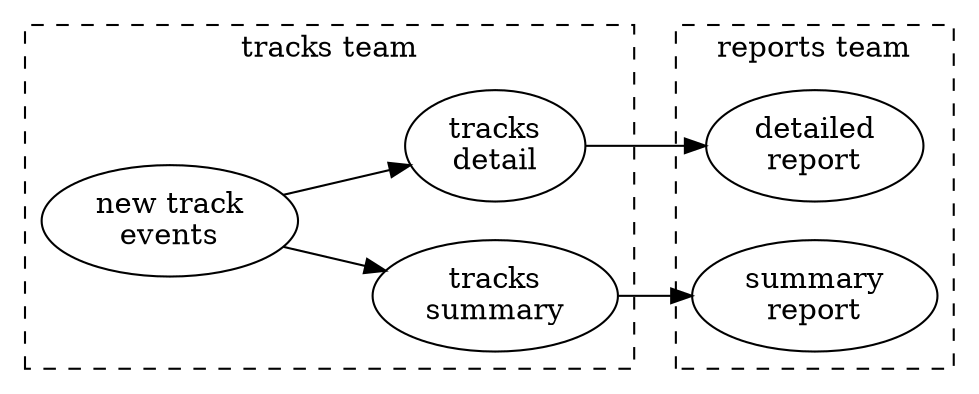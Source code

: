 digraph {
  rankdir=LR

  n[label="new track\nevents"]
  t[label="tracks\nsummary"]
  d[label="tracks\ndetail"]
  s[label="summary\nreport"]
  dr[label="detailed\nreport"]

  subgraph clusterT {
    label = "tracks team"
    style = dashed
    n
    t
    d
  }
  subgraph clusterR {
    label = "reports team"
    style = dashed
    rankdir=TB
    {rank=source; s; dr}

    s
    dr
  }

  n -> t -> s
  n -> d -> dr
}

